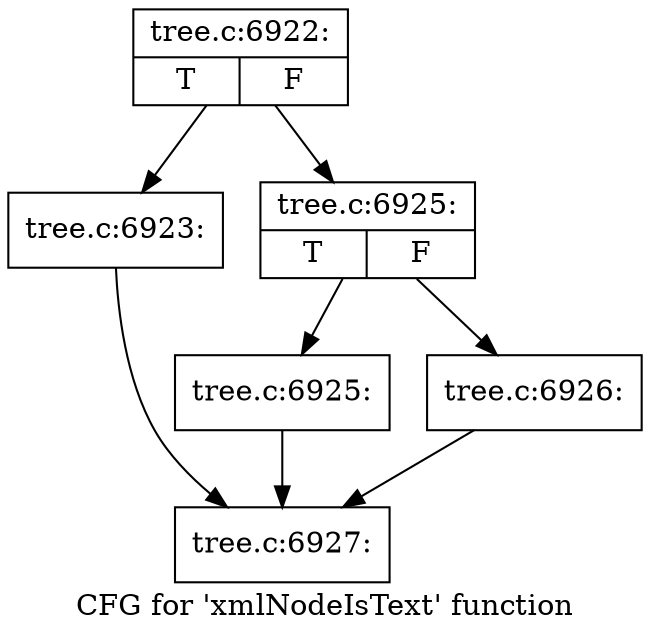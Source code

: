 digraph "CFG for 'xmlNodeIsText' function" {
	label="CFG for 'xmlNodeIsText' function";

	Node0x464a630 [shape=record,label="{tree.c:6922:|{<s0>T|<s1>F}}"];
	Node0x464a630 -> Node0x4652730;
	Node0x464a630 -> Node0x4641120;
	Node0x4652730 [shape=record,label="{tree.c:6923:}"];
	Node0x4652730 -> Node0x4396080;
	Node0x4641120 [shape=record,label="{tree.c:6925:|{<s0>T|<s1>F}}"];
	Node0x4641120 -> Node0x464a490;
	Node0x4641120 -> Node0x464a4e0;
	Node0x464a490 [shape=record,label="{tree.c:6925:}"];
	Node0x464a490 -> Node0x4396080;
	Node0x464a4e0 [shape=record,label="{tree.c:6926:}"];
	Node0x464a4e0 -> Node0x4396080;
	Node0x4396080 [shape=record,label="{tree.c:6927:}"];
}
